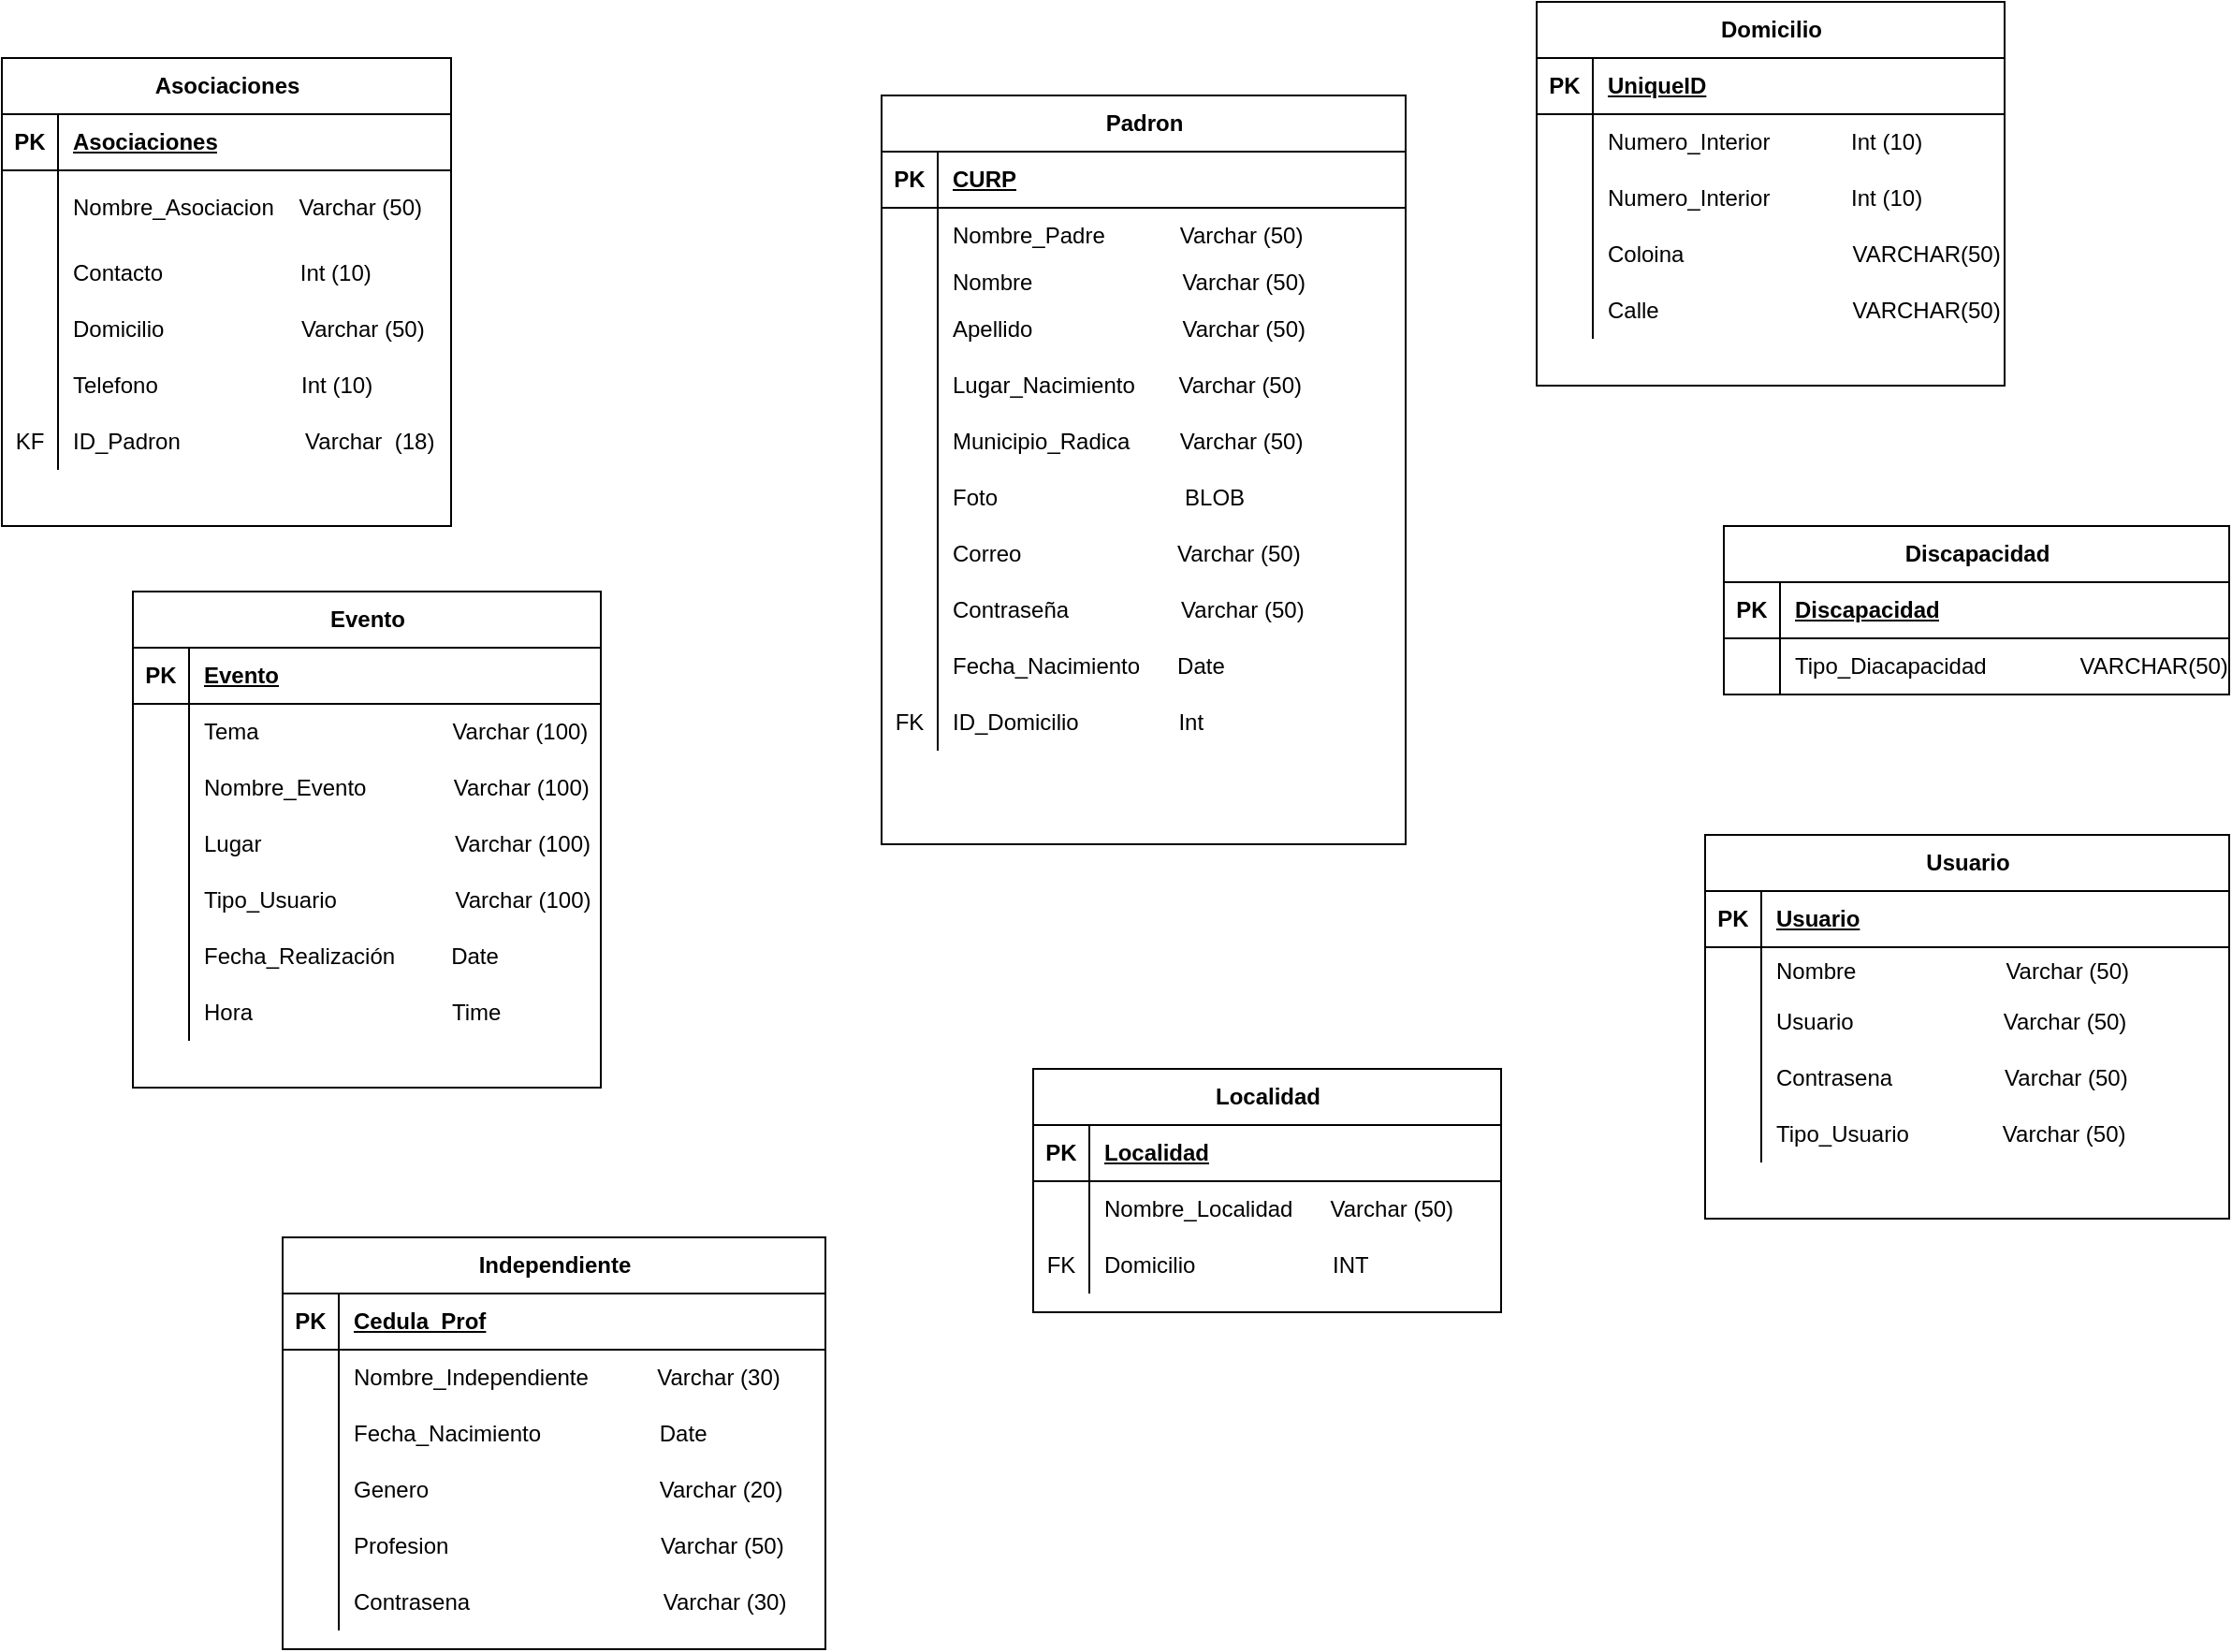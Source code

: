 <mxfile version="26.1.0">
  <diagram name="Página-1" id="QIZTtKcjwBIZtCw3BgV0">
    <mxGraphModel dx="2501" dy="772" grid="1" gridSize="10" guides="1" tooltips="1" connect="1" arrows="1" fold="1" page="1" pageScale="1" pageWidth="827" pageHeight="1169" math="0" shadow="0">
      <root>
        <mxCell id="0" />
        <mxCell id="1" parent="0" />
        <mxCell id="R-0xF0u3iOvYorwjcIxM-1" value="Asociaciones" style="shape=table;startSize=30;container=1;collapsible=1;childLayout=tableLayout;fixedRows=1;rowLines=0;fontStyle=1;align=center;resizeLast=1;html=1;" parent="1" vertex="1">
          <mxGeometry x="-30" y="150" width="240" height="250" as="geometry">
            <mxRectangle x="50" y="160" width="110" height="30" as="alternateBounds" />
          </mxGeometry>
        </mxCell>
        <mxCell id="R-0xF0u3iOvYorwjcIxM-2" value="" style="shape=tableRow;horizontal=0;startSize=0;swimlaneHead=0;swimlaneBody=0;fillColor=none;collapsible=0;dropTarget=0;points=[[0,0.5],[1,0.5]];portConstraint=eastwest;top=0;left=0;right=0;bottom=1;" parent="R-0xF0u3iOvYorwjcIxM-1" vertex="1">
          <mxGeometry y="30" width="240" height="30" as="geometry" />
        </mxCell>
        <mxCell id="R-0xF0u3iOvYorwjcIxM-3" value="PK" style="shape=partialRectangle;connectable=0;fillColor=none;top=0;left=0;bottom=0;right=0;fontStyle=1;overflow=hidden;whiteSpace=wrap;html=1;" parent="R-0xF0u3iOvYorwjcIxM-2" vertex="1">
          <mxGeometry width="30" height="30" as="geometry">
            <mxRectangle width="30" height="30" as="alternateBounds" />
          </mxGeometry>
        </mxCell>
        <mxCell id="R-0xF0u3iOvYorwjcIxM-4" value="Asociaciones" style="shape=partialRectangle;connectable=0;fillColor=none;top=0;left=0;bottom=0;right=0;align=left;spacingLeft=6;fontStyle=5;overflow=hidden;whiteSpace=wrap;html=1;" parent="R-0xF0u3iOvYorwjcIxM-2" vertex="1">
          <mxGeometry x="30" width="210" height="30" as="geometry">
            <mxRectangle width="210" height="30" as="alternateBounds" />
          </mxGeometry>
        </mxCell>
        <mxCell id="R-0xF0u3iOvYorwjcIxM-5" value="" style="shape=tableRow;horizontal=0;startSize=0;swimlaneHead=0;swimlaneBody=0;fillColor=none;collapsible=0;dropTarget=0;points=[[0,0.5],[1,0.5]];portConstraint=eastwest;top=0;left=0;right=0;bottom=0;" parent="R-0xF0u3iOvYorwjcIxM-1" vertex="1">
          <mxGeometry y="60" width="240" height="40" as="geometry" />
        </mxCell>
        <mxCell id="R-0xF0u3iOvYorwjcIxM-6" value="" style="shape=partialRectangle;connectable=0;fillColor=none;top=0;left=0;bottom=0;right=0;editable=1;overflow=hidden;whiteSpace=wrap;html=1;" parent="R-0xF0u3iOvYorwjcIxM-5" vertex="1">
          <mxGeometry width="30" height="40" as="geometry">
            <mxRectangle width="30" height="40" as="alternateBounds" />
          </mxGeometry>
        </mxCell>
        <mxCell id="R-0xF0u3iOvYorwjcIxM-7" value="Nombre_Asociacion&amp;nbsp; &amp;nbsp; Varchar (50)" style="shape=partialRectangle;connectable=0;fillColor=none;top=0;left=0;bottom=0;right=0;align=left;spacingLeft=6;overflow=hidden;whiteSpace=wrap;html=1;" parent="R-0xF0u3iOvYorwjcIxM-5" vertex="1">
          <mxGeometry x="30" width="210" height="40" as="geometry">
            <mxRectangle width="210" height="40" as="alternateBounds" />
          </mxGeometry>
        </mxCell>
        <mxCell id="R-0xF0u3iOvYorwjcIxM-8" value="" style="shape=tableRow;horizontal=0;startSize=0;swimlaneHead=0;swimlaneBody=0;fillColor=none;collapsible=0;dropTarget=0;points=[[0,0.5],[1,0.5]];portConstraint=eastwest;top=0;left=0;right=0;bottom=0;" parent="R-0xF0u3iOvYorwjcIxM-1" vertex="1">
          <mxGeometry y="100" width="240" height="30" as="geometry" />
        </mxCell>
        <mxCell id="R-0xF0u3iOvYorwjcIxM-9" value="" style="shape=partialRectangle;connectable=0;fillColor=none;top=0;left=0;bottom=0;right=0;editable=1;overflow=hidden;whiteSpace=wrap;html=1;" parent="R-0xF0u3iOvYorwjcIxM-8" vertex="1">
          <mxGeometry width="30" height="30" as="geometry">
            <mxRectangle width="30" height="30" as="alternateBounds" />
          </mxGeometry>
        </mxCell>
        <mxCell id="R-0xF0u3iOvYorwjcIxM-10" value="Contacto&amp;nbsp; &amp;nbsp; &amp;nbsp; &amp;nbsp; &amp;nbsp; &amp;nbsp; &amp;nbsp; &amp;nbsp; &amp;nbsp; &amp;nbsp; &amp;nbsp; Int (10)" style="shape=partialRectangle;connectable=0;fillColor=none;top=0;left=0;bottom=0;right=0;align=left;spacingLeft=6;overflow=hidden;whiteSpace=wrap;html=1;" parent="R-0xF0u3iOvYorwjcIxM-8" vertex="1">
          <mxGeometry x="30" width="210" height="30" as="geometry">
            <mxRectangle width="210" height="30" as="alternateBounds" />
          </mxGeometry>
        </mxCell>
        <mxCell id="R-0xF0u3iOvYorwjcIxM-11" value="" style="shape=tableRow;horizontal=0;startSize=0;swimlaneHead=0;swimlaneBody=0;fillColor=none;collapsible=0;dropTarget=0;points=[[0,0.5],[1,0.5]];portConstraint=eastwest;top=0;left=0;right=0;bottom=0;" parent="R-0xF0u3iOvYorwjcIxM-1" vertex="1">
          <mxGeometry y="130" width="240" height="30" as="geometry" />
        </mxCell>
        <mxCell id="R-0xF0u3iOvYorwjcIxM-12" value="" style="shape=partialRectangle;connectable=0;fillColor=none;top=0;left=0;bottom=0;right=0;editable=1;overflow=hidden;whiteSpace=wrap;html=1;" parent="R-0xF0u3iOvYorwjcIxM-11" vertex="1">
          <mxGeometry width="30" height="30" as="geometry">
            <mxRectangle width="30" height="30" as="alternateBounds" />
          </mxGeometry>
        </mxCell>
        <mxCell id="R-0xF0u3iOvYorwjcIxM-13" value="Domicilio&amp;nbsp; &amp;nbsp; &amp;nbsp; &amp;nbsp; &amp;nbsp; &amp;nbsp; &amp;nbsp; &amp;nbsp; &amp;nbsp; &amp;nbsp; &amp;nbsp; Varchar (50)" style="shape=partialRectangle;connectable=0;fillColor=none;top=0;left=0;bottom=0;right=0;align=left;spacingLeft=6;overflow=hidden;whiteSpace=wrap;html=1;" parent="R-0xF0u3iOvYorwjcIxM-11" vertex="1">
          <mxGeometry x="30" width="210" height="30" as="geometry">
            <mxRectangle width="210" height="30" as="alternateBounds" />
          </mxGeometry>
        </mxCell>
        <mxCell id="06LJnrmqNWVGfFW4z1hq-2" value="" style="shape=tableRow;horizontal=0;startSize=0;swimlaneHead=0;swimlaneBody=0;fillColor=none;collapsible=0;dropTarget=0;points=[[0,0.5],[1,0.5]];portConstraint=eastwest;top=0;left=0;right=0;bottom=0;" vertex="1" parent="R-0xF0u3iOvYorwjcIxM-1">
          <mxGeometry y="160" width="240" height="30" as="geometry" />
        </mxCell>
        <mxCell id="06LJnrmqNWVGfFW4z1hq-3" value="" style="shape=partialRectangle;connectable=0;fillColor=none;top=0;left=0;bottom=0;right=0;editable=1;overflow=hidden;whiteSpace=wrap;html=1;" vertex="1" parent="06LJnrmqNWVGfFW4z1hq-2">
          <mxGeometry width="30" height="30" as="geometry">
            <mxRectangle width="30" height="30" as="alternateBounds" />
          </mxGeometry>
        </mxCell>
        <mxCell id="06LJnrmqNWVGfFW4z1hq-4" value="Telefono&amp;nbsp; &amp;nbsp; &amp;nbsp; &amp;nbsp; &amp;nbsp; &amp;nbsp; &amp;nbsp; &amp;nbsp; &amp;nbsp; &amp;nbsp; &amp;nbsp; &amp;nbsp;Int (10)" style="shape=partialRectangle;connectable=0;fillColor=none;top=0;left=0;bottom=0;right=0;align=left;spacingLeft=6;overflow=hidden;whiteSpace=wrap;html=1;" vertex="1" parent="06LJnrmqNWVGfFW4z1hq-2">
          <mxGeometry x="30" width="210" height="30" as="geometry">
            <mxRectangle width="210" height="30" as="alternateBounds" />
          </mxGeometry>
        </mxCell>
        <mxCell id="06LJnrmqNWVGfFW4z1hq-70" value="" style="shape=tableRow;horizontal=0;startSize=0;swimlaneHead=0;swimlaneBody=0;fillColor=none;collapsible=0;dropTarget=0;points=[[0,0.5],[1,0.5]];portConstraint=eastwest;top=0;left=0;right=0;bottom=0;" vertex="1" parent="R-0xF0u3iOvYorwjcIxM-1">
          <mxGeometry y="190" width="240" height="30" as="geometry" />
        </mxCell>
        <mxCell id="06LJnrmqNWVGfFW4z1hq-71" value="KF" style="shape=partialRectangle;connectable=0;fillColor=none;top=0;left=0;bottom=0;right=0;editable=1;overflow=hidden;whiteSpace=wrap;html=1;" vertex="1" parent="06LJnrmqNWVGfFW4z1hq-70">
          <mxGeometry width="30" height="30" as="geometry">
            <mxRectangle width="30" height="30" as="alternateBounds" />
          </mxGeometry>
        </mxCell>
        <mxCell id="06LJnrmqNWVGfFW4z1hq-72" value="ID_Padron&amp;nbsp; &amp;nbsp; &amp;nbsp; &amp;nbsp; &amp;nbsp; &amp;nbsp; &amp;nbsp; &amp;nbsp; &amp;nbsp; &amp;nbsp; Varchar&amp;nbsp; (18)" style="shape=partialRectangle;connectable=0;fillColor=none;top=0;left=0;bottom=0;right=0;align=left;spacingLeft=6;overflow=hidden;whiteSpace=wrap;html=1;" vertex="1" parent="06LJnrmqNWVGfFW4z1hq-70">
          <mxGeometry x="30" width="210" height="30" as="geometry">
            <mxRectangle width="210" height="30" as="alternateBounds" />
          </mxGeometry>
        </mxCell>
        <mxCell id="R-0xF0u3iOvYorwjcIxM-15" value="Padron" style="shape=table;startSize=30;container=1;collapsible=1;childLayout=tableLayout;fixedRows=1;rowLines=0;fontStyle=1;align=center;resizeLast=1;html=1;" parent="1" vertex="1">
          <mxGeometry x="440" y="170" width="280" height="400" as="geometry" />
        </mxCell>
        <mxCell id="R-0xF0u3iOvYorwjcIxM-16" value="" style="shape=tableRow;horizontal=0;startSize=0;swimlaneHead=0;swimlaneBody=0;fillColor=none;collapsible=0;dropTarget=0;points=[[0,0.5],[1,0.5]];portConstraint=eastwest;top=0;left=0;right=0;bottom=1;" parent="R-0xF0u3iOvYorwjcIxM-15" vertex="1">
          <mxGeometry y="30" width="280" height="30" as="geometry" />
        </mxCell>
        <mxCell id="R-0xF0u3iOvYorwjcIxM-17" value="PK" style="shape=partialRectangle;connectable=0;fillColor=none;top=0;left=0;bottom=0;right=0;fontStyle=1;overflow=hidden;whiteSpace=wrap;html=1;" parent="R-0xF0u3iOvYorwjcIxM-16" vertex="1">
          <mxGeometry width="30" height="30" as="geometry">
            <mxRectangle width="30" height="30" as="alternateBounds" />
          </mxGeometry>
        </mxCell>
        <mxCell id="R-0xF0u3iOvYorwjcIxM-18" value="CURP" style="shape=partialRectangle;connectable=0;fillColor=none;top=0;left=0;bottom=0;right=0;align=left;spacingLeft=6;fontStyle=5;overflow=hidden;whiteSpace=wrap;html=1;" parent="R-0xF0u3iOvYorwjcIxM-16" vertex="1">
          <mxGeometry x="30" width="250" height="30" as="geometry">
            <mxRectangle width="250" height="30" as="alternateBounds" />
          </mxGeometry>
        </mxCell>
        <mxCell id="R-0xF0u3iOvYorwjcIxM-19" value="" style="shape=tableRow;horizontal=0;startSize=0;swimlaneHead=0;swimlaneBody=0;fillColor=none;collapsible=0;dropTarget=0;points=[[0,0.5],[1,0.5]];portConstraint=eastwest;top=0;left=0;right=0;bottom=0;" parent="R-0xF0u3iOvYorwjcIxM-15" vertex="1">
          <mxGeometry y="60" width="280" height="30" as="geometry" />
        </mxCell>
        <mxCell id="R-0xF0u3iOvYorwjcIxM-20" value="" style="shape=partialRectangle;connectable=0;fillColor=none;top=0;left=0;bottom=0;right=0;editable=1;overflow=hidden;whiteSpace=wrap;html=1;" parent="R-0xF0u3iOvYorwjcIxM-19" vertex="1">
          <mxGeometry width="30" height="30" as="geometry">
            <mxRectangle width="30" height="30" as="alternateBounds" />
          </mxGeometry>
        </mxCell>
        <mxCell id="R-0xF0u3iOvYorwjcIxM-21" value="Nombre_Padre&amp;nbsp; &amp;nbsp; &amp;nbsp; &amp;nbsp; &amp;nbsp; &amp;nbsp; Varchar (50)" style="shape=partialRectangle;connectable=0;fillColor=none;top=0;left=0;bottom=0;right=0;align=left;spacingLeft=6;overflow=hidden;whiteSpace=wrap;html=1;" parent="R-0xF0u3iOvYorwjcIxM-19" vertex="1">
          <mxGeometry x="30" width="250" height="30" as="geometry">
            <mxRectangle width="250" height="30" as="alternateBounds" />
          </mxGeometry>
        </mxCell>
        <mxCell id="R-0xF0u3iOvYorwjcIxM-22" value="" style="shape=tableRow;horizontal=0;startSize=0;swimlaneHead=0;swimlaneBody=0;fillColor=none;collapsible=0;dropTarget=0;points=[[0,0.5],[1,0.5]];portConstraint=eastwest;top=0;left=0;right=0;bottom=0;" parent="R-0xF0u3iOvYorwjcIxM-15" vertex="1">
          <mxGeometry y="90" width="280" height="20" as="geometry" />
        </mxCell>
        <mxCell id="R-0xF0u3iOvYorwjcIxM-23" value="" style="shape=partialRectangle;connectable=0;fillColor=none;top=0;left=0;bottom=0;right=0;editable=1;overflow=hidden;whiteSpace=wrap;html=1;" parent="R-0xF0u3iOvYorwjcIxM-22" vertex="1">
          <mxGeometry width="30" height="20" as="geometry">
            <mxRectangle width="30" height="20" as="alternateBounds" />
          </mxGeometry>
        </mxCell>
        <mxCell id="R-0xF0u3iOvYorwjcIxM-24" value="Nombre&amp;nbsp; &amp;nbsp; &amp;nbsp; &amp;nbsp; &amp;nbsp; &amp;nbsp; &amp;nbsp; &amp;nbsp; &amp;nbsp; &amp;nbsp; &amp;nbsp; &amp;nbsp; Varchar (50)" style="shape=partialRectangle;connectable=0;fillColor=none;top=0;left=0;bottom=0;right=0;align=left;spacingLeft=6;overflow=hidden;whiteSpace=wrap;html=1;" parent="R-0xF0u3iOvYorwjcIxM-22" vertex="1">
          <mxGeometry x="30" width="250" height="20" as="geometry">
            <mxRectangle width="250" height="20" as="alternateBounds" />
          </mxGeometry>
        </mxCell>
        <mxCell id="R-0xF0u3iOvYorwjcIxM-25" value="" style="shape=tableRow;horizontal=0;startSize=0;swimlaneHead=0;swimlaneBody=0;fillColor=none;collapsible=0;dropTarget=0;points=[[0,0.5],[1,0.5]];portConstraint=eastwest;top=0;left=0;right=0;bottom=0;" parent="R-0xF0u3iOvYorwjcIxM-15" vertex="1">
          <mxGeometry y="110" width="280" height="30" as="geometry" />
        </mxCell>
        <mxCell id="R-0xF0u3iOvYorwjcIxM-26" value="" style="shape=partialRectangle;connectable=0;fillColor=none;top=0;left=0;bottom=0;right=0;editable=1;overflow=hidden;whiteSpace=wrap;html=1;" parent="R-0xF0u3iOvYorwjcIxM-25" vertex="1">
          <mxGeometry width="30" height="30" as="geometry">
            <mxRectangle width="30" height="30" as="alternateBounds" />
          </mxGeometry>
        </mxCell>
        <mxCell id="R-0xF0u3iOvYorwjcIxM-27" value="Apellido&amp;nbsp; &amp;nbsp; &amp;nbsp; &amp;nbsp; &amp;nbsp; &amp;nbsp; &amp;nbsp; &amp;nbsp; &amp;nbsp; &amp;nbsp; &amp;nbsp; &amp;nbsp; Varchar (50)" style="shape=partialRectangle;connectable=0;fillColor=none;top=0;left=0;bottom=0;right=0;align=left;spacingLeft=6;overflow=hidden;whiteSpace=wrap;html=1;" parent="R-0xF0u3iOvYorwjcIxM-25" vertex="1">
          <mxGeometry x="30" width="250" height="30" as="geometry">
            <mxRectangle width="250" height="30" as="alternateBounds" />
          </mxGeometry>
        </mxCell>
        <mxCell id="06LJnrmqNWVGfFW4z1hq-14" value="" style="shape=tableRow;horizontal=0;startSize=0;swimlaneHead=0;swimlaneBody=0;fillColor=none;collapsible=0;dropTarget=0;points=[[0,0.5],[1,0.5]];portConstraint=eastwest;top=0;left=0;right=0;bottom=0;" vertex="1" parent="R-0xF0u3iOvYorwjcIxM-15">
          <mxGeometry y="140" width="280" height="30" as="geometry" />
        </mxCell>
        <mxCell id="06LJnrmqNWVGfFW4z1hq-15" value="" style="shape=partialRectangle;connectable=0;fillColor=none;top=0;left=0;bottom=0;right=0;editable=1;overflow=hidden;whiteSpace=wrap;html=1;" vertex="1" parent="06LJnrmqNWVGfFW4z1hq-14">
          <mxGeometry width="30" height="30" as="geometry">
            <mxRectangle width="30" height="30" as="alternateBounds" />
          </mxGeometry>
        </mxCell>
        <mxCell id="06LJnrmqNWVGfFW4z1hq-16" value="Lugar_Nacimiento&amp;nbsp; &amp;nbsp; &amp;nbsp; &amp;nbsp;Varchar (50)" style="shape=partialRectangle;connectable=0;fillColor=none;top=0;left=0;bottom=0;right=0;align=left;spacingLeft=6;overflow=hidden;whiteSpace=wrap;html=1;" vertex="1" parent="06LJnrmqNWVGfFW4z1hq-14">
          <mxGeometry x="30" width="250" height="30" as="geometry">
            <mxRectangle width="250" height="30" as="alternateBounds" />
          </mxGeometry>
        </mxCell>
        <mxCell id="06LJnrmqNWVGfFW4z1hq-17" value="" style="shape=tableRow;horizontal=0;startSize=0;swimlaneHead=0;swimlaneBody=0;fillColor=none;collapsible=0;dropTarget=0;points=[[0,0.5],[1,0.5]];portConstraint=eastwest;top=0;left=0;right=0;bottom=0;" vertex="1" parent="R-0xF0u3iOvYorwjcIxM-15">
          <mxGeometry y="170" width="280" height="30" as="geometry" />
        </mxCell>
        <mxCell id="06LJnrmqNWVGfFW4z1hq-18" value="" style="shape=partialRectangle;connectable=0;fillColor=none;top=0;left=0;bottom=0;right=0;editable=1;overflow=hidden;whiteSpace=wrap;html=1;" vertex="1" parent="06LJnrmqNWVGfFW4z1hq-17">
          <mxGeometry width="30" height="30" as="geometry">
            <mxRectangle width="30" height="30" as="alternateBounds" />
          </mxGeometry>
        </mxCell>
        <mxCell id="06LJnrmqNWVGfFW4z1hq-19" value="Municipio_Radica&amp;nbsp; &amp;nbsp; &amp;nbsp; &amp;nbsp; Varchar (50)" style="shape=partialRectangle;connectable=0;fillColor=none;top=0;left=0;bottom=0;right=0;align=left;spacingLeft=6;overflow=hidden;whiteSpace=wrap;html=1;" vertex="1" parent="06LJnrmqNWVGfFW4z1hq-17">
          <mxGeometry x="30" width="250" height="30" as="geometry">
            <mxRectangle width="250" height="30" as="alternateBounds" />
          </mxGeometry>
        </mxCell>
        <mxCell id="06LJnrmqNWVGfFW4z1hq-26" value="" style="shape=tableRow;horizontal=0;startSize=0;swimlaneHead=0;swimlaneBody=0;fillColor=none;collapsible=0;dropTarget=0;points=[[0,0.5],[1,0.5]];portConstraint=eastwest;top=0;left=0;right=0;bottom=0;" vertex="1" parent="R-0xF0u3iOvYorwjcIxM-15">
          <mxGeometry y="200" width="280" height="30" as="geometry" />
        </mxCell>
        <mxCell id="06LJnrmqNWVGfFW4z1hq-27" value="" style="shape=partialRectangle;connectable=0;fillColor=none;top=0;left=0;bottom=0;right=0;editable=1;overflow=hidden;whiteSpace=wrap;html=1;" vertex="1" parent="06LJnrmqNWVGfFW4z1hq-26">
          <mxGeometry width="30" height="30" as="geometry">
            <mxRectangle width="30" height="30" as="alternateBounds" />
          </mxGeometry>
        </mxCell>
        <mxCell id="06LJnrmqNWVGfFW4z1hq-28" value="Foto&amp;nbsp; &amp;nbsp; &amp;nbsp; &amp;nbsp; &amp;nbsp; &amp;nbsp; &amp;nbsp; &amp;nbsp; &amp;nbsp; &amp;nbsp; &amp;nbsp; &amp;nbsp; &amp;nbsp; &amp;nbsp; &amp;nbsp; BLOB" style="shape=partialRectangle;connectable=0;fillColor=none;top=0;left=0;bottom=0;right=0;align=left;spacingLeft=6;overflow=hidden;whiteSpace=wrap;html=1;" vertex="1" parent="06LJnrmqNWVGfFW4z1hq-26">
          <mxGeometry x="30" width="250" height="30" as="geometry">
            <mxRectangle width="250" height="30" as="alternateBounds" />
          </mxGeometry>
        </mxCell>
        <mxCell id="06LJnrmqNWVGfFW4z1hq-29" value="" style="shape=tableRow;horizontal=0;startSize=0;swimlaneHead=0;swimlaneBody=0;fillColor=none;collapsible=0;dropTarget=0;points=[[0,0.5],[1,0.5]];portConstraint=eastwest;top=0;left=0;right=0;bottom=0;" vertex="1" parent="R-0xF0u3iOvYorwjcIxM-15">
          <mxGeometry y="230" width="280" height="30" as="geometry" />
        </mxCell>
        <mxCell id="06LJnrmqNWVGfFW4z1hq-30" value="" style="shape=partialRectangle;connectable=0;fillColor=none;top=0;left=0;bottom=0;right=0;editable=1;overflow=hidden;whiteSpace=wrap;html=1;" vertex="1" parent="06LJnrmqNWVGfFW4z1hq-29">
          <mxGeometry width="30" height="30" as="geometry">
            <mxRectangle width="30" height="30" as="alternateBounds" />
          </mxGeometry>
        </mxCell>
        <mxCell id="06LJnrmqNWVGfFW4z1hq-31" value="Correo&amp;nbsp; &amp;nbsp; &amp;nbsp; &amp;nbsp; &amp;nbsp; &amp;nbsp; &amp;nbsp; &amp;nbsp; &amp;nbsp; &amp;nbsp; &amp;nbsp; &amp;nbsp; &amp;nbsp;Varchar (50)" style="shape=partialRectangle;connectable=0;fillColor=none;top=0;left=0;bottom=0;right=0;align=left;spacingLeft=6;overflow=hidden;whiteSpace=wrap;html=1;" vertex="1" parent="06LJnrmqNWVGfFW4z1hq-29">
          <mxGeometry x="30" width="250" height="30" as="geometry">
            <mxRectangle width="250" height="30" as="alternateBounds" />
          </mxGeometry>
        </mxCell>
        <mxCell id="06LJnrmqNWVGfFW4z1hq-32" value="" style="shape=tableRow;horizontal=0;startSize=0;swimlaneHead=0;swimlaneBody=0;fillColor=none;collapsible=0;dropTarget=0;points=[[0,0.5],[1,0.5]];portConstraint=eastwest;top=0;left=0;right=0;bottom=0;" vertex="1" parent="R-0xF0u3iOvYorwjcIxM-15">
          <mxGeometry y="260" width="280" height="30" as="geometry" />
        </mxCell>
        <mxCell id="06LJnrmqNWVGfFW4z1hq-33" value="" style="shape=partialRectangle;connectable=0;fillColor=none;top=0;left=0;bottom=0;right=0;editable=1;overflow=hidden;whiteSpace=wrap;html=1;" vertex="1" parent="06LJnrmqNWVGfFW4z1hq-32">
          <mxGeometry width="30" height="30" as="geometry">
            <mxRectangle width="30" height="30" as="alternateBounds" />
          </mxGeometry>
        </mxCell>
        <mxCell id="06LJnrmqNWVGfFW4z1hq-34" value="Contraseña&amp;nbsp; &amp;nbsp; &amp;nbsp; &amp;nbsp; &amp;nbsp; &amp;nbsp; &amp;nbsp; &amp;nbsp; &amp;nbsp; Varchar (50)" style="shape=partialRectangle;connectable=0;fillColor=none;top=0;left=0;bottom=0;right=0;align=left;spacingLeft=6;overflow=hidden;whiteSpace=wrap;html=1;" vertex="1" parent="06LJnrmqNWVGfFW4z1hq-32">
          <mxGeometry x="30" width="250" height="30" as="geometry">
            <mxRectangle width="250" height="30" as="alternateBounds" />
          </mxGeometry>
        </mxCell>
        <mxCell id="06LJnrmqNWVGfFW4z1hq-35" value="" style="shape=tableRow;horizontal=0;startSize=0;swimlaneHead=0;swimlaneBody=0;fillColor=none;collapsible=0;dropTarget=0;points=[[0,0.5],[1,0.5]];portConstraint=eastwest;top=0;left=0;right=0;bottom=0;" vertex="1" parent="R-0xF0u3iOvYorwjcIxM-15">
          <mxGeometry y="290" width="280" height="30" as="geometry" />
        </mxCell>
        <mxCell id="06LJnrmqNWVGfFW4z1hq-36" value="" style="shape=partialRectangle;connectable=0;fillColor=none;top=0;left=0;bottom=0;right=0;editable=1;overflow=hidden;whiteSpace=wrap;html=1;" vertex="1" parent="06LJnrmqNWVGfFW4z1hq-35">
          <mxGeometry width="30" height="30" as="geometry">
            <mxRectangle width="30" height="30" as="alternateBounds" />
          </mxGeometry>
        </mxCell>
        <mxCell id="06LJnrmqNWVGfFW4z1hq-37" value="Fecha_Nacimiento&amp;nbsp; &amp;nbsp; &amp;nbsp; Date" style="shape=partialRectangle;connectable=0;fillColor=none;top=0;left=0;bottom=0;right=0;align=left;spacingLeft=6;overflow=hidden;whiteSpace=wrap;html=1;" vertex="1" parent="06LJnrmqNWVGfFW4z1hq-35">
          <mxGeometry x="30" width="250" height="30" as="geometry">
            <mxRectangle width="250" height="30" as="alternateBounds" />
          </mxGeometry>
        </mxCell>
        <mxCell id="06LJnrmqNWVGfFW4z1hq-38" value="" style="shape=tableRow;horizontal=0;startSize=0;swimlaneHead=0;swimlaneBody=0;fillColor=none;collapsible=0;dropTarget=0;points=[[0,0.5],[1,0.5]];portConstraint=eastwest;top=0;left=0;right=0;bottom=0;" vertex="1" parent="R-0xF0u3iOvYorwjcIxM-15">
          <mxGeometry y="320" width="280" height="30" as="geometry" />
        </mxCell>
        <mxCell id="06LJnrmqNWVGfFW4z1hq-39" value="FK" style="shape=partialRectangle;connectable=0;fillColor=none;top=0;left=0;bottom=0;right=0;editable=1;overflow=hidden;whiteSpace=wrap;html=1;" vertex="1" parent="06LJnrmqNWVGfFW4z1hq-38">
          <mxGeometry width="30" height="30" as="geometry">
            <mxRectangle width="30" height="30" as="alternateBounds" />
          </mxGeometry>
        </mxCell>
        <mxCell id="06LJnrmqNWVGfFW4z1hq-40" value="ID_Domicilio&amp;nbsp; &amp;nbsp; &amp;nbsp; &amp;nbsp; &amp;nbsp; &amp;nbsp; &amp;nbsp; &amp;nbsp; Int" style="shape=partialRectangle;connectable=0;fillColor=none;top=0;left=0;bottom=0;right=0;align=left;spacingLeft=6;overflow=hidden;whiteSpace=wrap;html=1;" vertex="1" parent="06LJnrmqNWVGfFW4z1hq-38">
          <mxGeometry x="30" width="250" height="30" as="geometry">
            <mxRectangle width="250" height="30" as="alternateBounds" />
          </mxGeometry>
        </mxCell>
        <mxCell id="R-0xF0u3iOvYorwjcIxM-37" value="" style="shape=partialRectangle;connectable=0;fillColor=none;top=0;left=0;bottom=0;right=0;align=left;spacingLeft=6;overflow=hidden;whiteSpace=wrap;html=1;" parent="1" vertex="1">
          <mxGeometry x="521" y="600" width="150" height="30" as="geometry">
            <mxRectangle width="150" height="30" as="alternateBounds" />
          </mxGeometry>
        </mxCell>
        <mxCell id="R-0xF0u3iOvYorwjcIxM-42" value="Discapacidad" style="shape=table;startSize=30;container=1;collapsible=1;childLayout=tableLayout;fixedRows=1;rowLines=0;fontStyle=1;align=center;resizeLast=1;html=1;" parent="1" vertex="1">
          <mxGeometry x="890" y="400" width="270" height="90" as="geometry" />
        </mxCell>
        <mxCell id="R-0xF0u3iOvYorwjcIxM-43" value="" style="shape=tableRow;horizontal=0;startSize=0;swimlaneHead=0;swimlaneBody=0;fillColor=none;collapsible=0;dropTarget=0;points=[[0,0.5],[1,0.5]];portConstraint=eastwest;top=0;left=0;right=0;bottom=1;" parent="R-0xF0u3iOvYorwjcIxM-42" vertex="1">
          <mxGeometry y="30" width="270" height="30" as="geometry" />
        </mxCell>
        <mxCell id="R-0xF0u3iOvYorwjcIxM-44" value="PK" style="shape=partialRectangle;connectable=0;fillColor=none;top=0;left=0;bottom=0;right=0;fontStyle=1;overflow=hidden;whiteSpace=wrap;html=1;" parent="R-0xF0u3iOvYorwjcIxM-43" vertex="1">
          <mxGeometry width="30" height="30" as="geometry">
            <mxRectangle width="30" height="30" as="alternateBounds" />
          </mxGeometry>
        </mxCell>
        <mxCell id="R-0xF0u3iOvYorwjcIxM-45" value="Discapacidad" style="shape=partialRectangle;connectable=0;fillColor=none;top=0;left=0;bottom=0;right=0;align=left;spacingLeft=6;fontStyle=5;overflow=hidden;whiteSpace=wrap;html=1;" parent="R-0xF0u3iOvYorwjcIxM-43" vertex="1">
          <mxGeometry x="30" width="240" height="30" as="geometry">
            <mxRectangle width="240" height="30" as="alternateBounds" />
          </mxGeometry>
        </mxCell>
        <mxCell id="R-0xF0u3iOvYorwjcIxM-46" value="" style="shape=tableRow;horizontal=0;startSize=0;swimlaneHead=0;swimlaneBody=0;fillColor=none;collapsible=0;dropTarget=0;points=[[0,0.5],[1,0.5]];portConstraint=eastwest;top=0;left=0;right=0;bottom=0;" parent="R-0xF0u3iOvYorwjcIxM-42" vertex="1">
          <mxGeometry y="60" width="270" height="30" as="geometry" />
        </mxCell>
        <mxCell id="R-0xF0u3iOvYorwjcIxM-47" value="" style="shape=partialRectangle;connectable=0;fillColor=none;top=0;left=0;bottom=0;right=0;editable=1;overflow=hidden;whiteSpace=wrap;html=1;" parent="R-0xF0u3iOvYorwjcIxM-46" vertex="1">
          <mxGeometry width="30" height="30" as="geometry">
            <mxRectangle width="30" height="30" as="alternateBounds" />
          </mxGeometry>
        </mxCell>
        <mxCell id="R-0xF0u3iOvYorwjcIxM-48" value="Tipo_Diacapacidad&amp;nbsp; &amp;nbsp; &amp;nbsp; &amp;nbsp; &amp;nbsp; &amp;nbsp; &amp;nbsp; &amp;nbsp;VARCHAR(50)" style="shape=partialRectangle;connectable=0;fillColor=none;top=0;left=0;bottom=0;right=0;align=left;spacingLeft=6;overflow=hidden;whiteSpace=wrap;html=1;" parent="R-0xF0u3iOvYorwjcIxM-46" vertex="1">
          <mxGeometry x="30" width="240" height="30" as="geometry">
            <mxRectangle width="240" height="30" as="alternateBounds" />
          </mxGeometry>
        </mxCell>
        <mxCell id="R-0xF0u3iOvYorwjcIxM-55" value="Domicilio" style="shape=table;startSize=30;container=1;collapsible=1;childLayout=tableLayout;fixedRows=1;rowLines=0;fontStyle=1;align=center;resizeLast=1;html=1;" parent="1" vertex="1">
          <mxGeometry x="790" y="120" width="250" height="205" as="geometry" />
        </mxCell>
        <mxCell id="R-0xF0u3iOvYorwjcIxM-56" value="" style="shape=tableRow;horizontal=0;startSize=0;swimlaneHead=0;swimlaneBody=0;fillColor=none;collapsible=0;dropTarget=0;points=[[0,0.5],[1,0.5]];portConstraint=eastwest;top=0;left=0;right=0;bottom=1;" parent="R-0xF0u3iOvYorwjcIxM-55" vertex="1">
          <mxGeometry y="30" width="250" height="30" as="geometry" />
        </mxCell>
        <mxCell id="R-0xF0u3iOvYorwjcIxM-57" value="PK" style="shape=partialRectangle;connectable=0;fillColor=none;top=0;left=0;bottom=0;right=0;fontStyle=1;overflow=hidden;whiteSpace=wrap;html=1;" parent="R-0xF0u3iOvYorwjcIxM-56" vertex="1">
          <mxGeometry width="30" height="30" as="geometry">
            <mxRectangle width="30" height="30" as="alternateBounds" />
          </mxGeometry>
        </mxCell>
        <mxCell id="R-0xF0u3iOvYorwjcIxM-58" value="UniqueID" style="shape=partialRectangle;connectable=0;fillColor=none;top=0;left=0;bottom=0;right=0;align=left;spacingLeft=6;fontStyle=5;overflow=hidden;whiteSpace=wrap;html=1;" parent="R-0xF0u3iOvYorwjcIxM-56" vertex="1">
          <mxGeometry x="30" width="220" height="30" as="geometry">
            <mxRectangle width="220" height="30" as="alternateBounds" />
          </mxGeometry>
        </mxCell>
        <mxCell id="06LJnrmqNWVGfFW4z1hq-44" value="" style="shape=tableRow;horizontal=0;startSize=0;swimlaneHead=0;swimlaneBody=0;fillColor=none;collapsible=0;dropTarget=0;points=[[0,0.5],[1,0.5]];portConstraint=eastwest;top=0;left=0;right=0;bottom=0;" vertex="1" parent="R-0xF0u3iOvYorwjcIxM-55">
          <mxGeometry y="60" width="250" height="30" as="geometry" />
        </mxCell>
        <mxCell id="06LJnrmqNWVGfFW4z1hq-45" value="" style="shape=partialRectangle;connectable=0;fillColor=none;top=0;left=0;bottom=0;right=0;editable=1;overflow=hidden;whiteSpace=wrap;html=1;" vertex="1" parent="06LJnrmqNWVGfFW4z1hq-44">
          <mxGeometry width="30" height="30" as="geometry">
            <mxRectangle width="30" height="30" as="alternateBounds" />
          </mxGeometry>
        </mxCell>
        <mxCell id="06LJnrmqNWVGfFW4z1hq-46" value="Numero_Interior&amp;nbsp; &amp;nbsp; &amp;nbsp; &amp;nbsp; &amp;nbsp; &amp;nbsp; &amp;nbsp;Int (10)" style="shape=partialRectangle;connectable=0;fillColor=none;top=0;left=0;bottom=0;right=0;align=left;spacingLeft=6;overflow=hidden;whiteSpace=wrap;html=1;" vertex="1" parent="06LJnrmqNWVGfFW4z1hq-44">
          <mxGeometry x="30" width="220" height="30" as="geometry">
            <mxRectangle width="220" height="30" as="alternateBounds" />
          </mxGeometry>
        </mxCell>
        <mxCell id="R-0xF0u3iOvYorwjcIxM-59" value="" style="shape=tableRow;horizontal=0;startSize=0;swimlaneHead=0;swimlaneBody=0;fillColor=none;collapsible=0;dropTarget=0;points=[[0,0.5],[1,0.5]];portConstraint=eastwest;top=0;left=0;right=0;bottom=0;" parent="R-0xF0u3iOvYorwjcIxM-55" vertex="1">
          <mxGeometry y="90" width="250" height="30" as="geometry" />
        </mxCell>
        <mxCell id="R-0xF0u3iOvYorwjcIxM-60" value="" style="shape=partialRectangle;connectable=0;fillColor=none;top=0;left=0;bottom=0;right=0;editable=1;overflow=hidden;whiteSpace=wrap;html=1;" parent="R-0xF0u3iOvYorwjcIxM-59" vertex="1">
          <mxGeometry width="30" height="30" as="geometry">
            <mxRectangle width="30" height="30" as="alternateBounds" />
          </mxGeometry>
        </mxCell>
        <mxCell id="R-0xF0u3iOvYorwjcIxM-61" value="Numero_Interior&amp;nbsp; &amp;nbsp; &amp;nbsp; &amp;nbsp; &amp;nbsp; &amp;nbsp; &amp;nbsp;Int (10)" style="shape=partialRectangle;connectable=0;fillColor=none;top=0;left=0;bottom=0;right=0;align=left;spacingLeft=6;overflow=hidden;whiteSpace=wrap;html=1;" parent="R-0xF0u3iOvYorwjcIxM-59" vertex="1">
          <mxGeometry x="30" width="220" height="30" as="geometry">
            <mxRectangle width="220" height="30" as="alternateBounds" />
          </mxGeometry>
        </mxCell>
        <mxCell id="R-0xF0u3iOvYorwjcIxM-65" value="" style="shape=tableRow;horizontal=0;startSize=0;swimlaneHead=0;swimlaneBody=0;fillColor=none;collapsible=0;dropTarget=0;points=[[0,0.5],[1,0.5]];portConstraint=eastwest;top=0;left=0;right=0;bottom=0;" parent="R-0xF0u3iOvYorwjcIxM-55" vertex="1">
          <mxGeometry y="120" width="250" height="30" as="geometry" />
        </mxCell>
        <mxCell id="R-0xF0u3iOvYorwjcIxM-66" value="" style="shape=partialRectangle;connectable=0;fillColor=none;top=0;left=0;bottom=0;right=0;editable=1;overflow=hidden;whiteSpace=wrap;html=1;" parent="R-0xF0u3iOvYorwjcIxM-65" vertex="1">
          <mxGeometry width="30" height="30" as="geometry">
            <mxRectangle width="30" height="30" as="alternateBounds" />
          </mxGeometry>
        </mxCell>
        <mxCell id="R-0xF0u3iOvYorwjcIxM-67" value="Coloina&amp;nbsp; &amp;nbsp; &amp;nbsp; &amp;nbsp; &amp;nbsp; &amp;nbsp; &amp;nbsp; &amp;nbsp; &amp;nbsp; &amp;nbsp; &amp;nbsp; &amp;nbsp; &amp;nbsp; &amp;nbsp;VARCHAR(50)" style="shape=partialRectangle;connectable=0;fillColor=none;top=0;left=0;bottom=0;right=0;align=left;spacingLeft=6;overflow=hidden;whiteSpace=wrap;html=1;" parent="R-0xF0u3iOvYorwjcIxM-65" vertex="1">
          <mxGeometry x="30" width="220" height="30" as="geometry">
            <mxRectangle width="220" height="30" as="alternateBounds" />
          </mxGeometry>
        </mxCell>
        <mxCell id="06LJnrmqNWVGfFW4z1hq-41" value="" style="shape=tableRow;horizontal=0;startSize=0;swimlaneHead=0;swimlaneBody=0;fillColor=none;collapsible=0;dropTarget=0;points=[[0,0.5],[1,0.5]];portConstraint=eastwest;top=0;left=0;right=0;bottom=0;" vertex="1" parent="R-0xF0u3iOvYorwjcIxM-55">
          <mxGeometry y="150" width="250" height="30" as="geometry" />
        </mxCell>
        <mxCell id="06LJnrmqNWVGfFW4z1hq-42" value="" style="shape=partialRectangle;connectable=0;fillColor=none;top=0;left=0;bottom=0;right=0;editable=1;overflow=hidden;whiteSpace=wrap;html=1;" vertex="1" parent="06LJnrmqNWVGfFW4z1hq-41">
          <mxGeometry width="30" height="30" as="geometry">
            <mxRectangle width="30" height="30" as="alternateBounds" />
          </mxGeometry>
        </mxCell>
        <mxCell id="06LJnrmqNWVGfFW4z1hq-43" value="Calle&amp;nbsp; &amp;nbsp; &amp;nbsp; &amp;nbsp; &amp;nbsp; &amp;nbsp; &amp;nbsp; &amp;nbsp; &amp;nbsp; &amp;nbsp; &amp;nbsp; &amp;nbsp; &amp;nbsp; &amp;nbsp; &amp;nbsp; &amp;nbsp;VARCHAR(50)" style="shape=partialRectangle;connectable=0;fillColor=none;top=0;left=0;bottom=0;right=0;align=left;spacingLeft=6;overflow=hidden;whiteSpace=wrap;html=1;" vertex="1" parent="06LJnrmqNWVGfFW4z1hq-41">
          <mxGeometry x="30" width="220" height="30" as="geometry">
            <mxRectangle width="220" height="30" as="alternateBounds" />
          </mxGeometry>
        </mxCell>
        <mxCell id="R-0xF0u3iOvYorwjcIxM-68" value="" style="shape=tableRow;horizontal=0;startSize=0;swimlaneHead=0;swimlaneBody=0;fillColor=none;collapsible=0;dropTarget=0;points=[[0,0.5],[1,0.5]];portConstraint=eastwest;top=0;left=0;right=0;bottom=0;" parent="1" vertex="1">
          <mxGeometry x="880" y="305" width="180" height="30" as="geometry" />
        </mxCell>
        <mxCell id="R-0xF0u3iOvYorwjcIxM-69" value="" style="shape=partialRectangle;connectable=0;fillColor=none;top=0;left=0;bottom=0;right=0;editable=1;overflow=hidden;whiteSpace=wrap;html=1;" parent="R-0xF0u3iOvYorwjcIxM-68" vertex="1">
          <mxGeometry width="30" height="30" as="geometry">
            <mxRectangle width="30" height="30" as="alternateBounds" />
          </mxGeometry>
        </mxCell>
        <mxCell id="R-0xF0u3iOvYorwjcIxM-71" value="Localidad" style="shape=table;startSize=30;container=1;collapsible=1;childLayout=tableLayout;fixedRows=1;rowLines=0;fontStyle=1;align=center;resizeLast=1;html=1;" parent="1" vertex="1">
          <mxGeometry x="521" y="690" width="250" height="130" as="geometry" />
        </mxCell>
        <mxCell id="R-0xF0u3iOvYorwjcIxM-72" value="" style="shape=tableRow;horizontal=0;startSize=0;swimlaneHead=0;swimlaneBody=0;fillColor=none;collapsible=0;dropTarget=0;points=[[0,0.5],[1,0.5]];portConstraint=eastwest;top=0;left=0;right=0;bottom=1;" parent="R-0xF0u3iOvYorwjcIxM-71" vertex="1">
          <mxGeometry y="30" width="250" height="30" as="geometry" />
        </mxCell>
        <mxCell id="R-0xF0u3iOvYorwjcIxM-73" value="PK" style="shape=partialRectangle;connectable=0;fillColor=none;top=0;left=0;bottom=0;right=0;fontStyle=1;overflow=hidden;whiteSpace=wrap;html=1;" parent="R-0xF0u3iOvYorwjcIxM-72" vertex="1">
          <mxGeometry width="30" height="30" as="geometry">
            <mxRectangle width="30" height="30" as="alternateBounds" />
          </mxGeometry>
        </mxCell>
        <mxCell id="R-0xF0u3iOvYorwjcIxM-74" value="Localidad" style="shape=partialRectangle;connectable=0;fillColor=none;top=0;left=0;bottom=0;right=0;align=left;spacingLeft=6;fontStyle=5;overflow=hidden;whiteSpace=wrap;html=1;" parent="R-0xF0u3iOvYorwjcIxM-72" vertex="1">
          <mxGeometry x="30" width="220" height="30" as="geometry">
            <mxRectangle width="220" height="30" as="alternateBounds" />
          </mxGeometry>
        </mxCell>
        <mxCell id="R-0xF0u3iOvYorwjcIxM-75" value="" style="shape=tableRow;horizontal=0;startSize=0;swimlaneHead=0;swimlaneBody=0;fillColor=none;collapsible=0;dropTarget=0;points=[[0,0.5],[1,0.5]];portConstraint=eastwest;top=0;left=0;right=0;bottom=0;" parent="R-0xF0u3iOvYorwjcIxM-71" vertex="1">
          <mxGeometry y="60" width="250" height="30" as="geometry" />
        </mxCell>
        <mxCell id="R-0xF0u3iOvYorwjcIxM-76" value="" style="shape=partialRectangle;connectable=0;fillColor=none;top=0;left=0;bottom=0;right=0;editable=1;overflow=hidden;whiteSpace=wrap;html=1;" parent="R-0xF0u3iOvYorwjcIxM-75" vertex="1">
          <mxGeometry width="30" height="30" as="geometry">
            <mxRectangle width="30" height="30" as="alternateBounds" />
          </mxGeometry>
        </mxCell>
        <mxCell id="R-0xF0u3iOvYorwjcIxM-77" value="Nombre_Localidad&amp;nbsp; &amp;nbsp; &amp;nbsp; Varchar (50)" style="shape=partialRectangle;connectable=0;fillColor=none;top=0;left=0;bottom=0;right=0;align=left;spacingLeft=6;overflow=hidden;whiteSpace=wrap;html=1;" parent="R-0xF0u3iOvYorwjcIxM-75" vertex="1">
          <mxGeometry x="30" width="220" height="30" as="geometry">
            <mxRectangle width="220" height="30" as="alternateBounds" />
          </mxGeometry>
        </mxCell>
        <mxCell id="06LJnrmqNWVGfFW4z1hq-50" value="" style="shape=tableRow;horizontal=0;startSize=0;swimlaneHead=0;swimlaneBody=0;fillColor=none;collapsible=0;dropTarget=0;points=[[0,0.5],[1,0.5]];portConstraint=eastwest;top=0;left=0;right=0;bottom=0;" vertex="1" parent="R-0xF0u3iOvYorwjcIxM-71">
          <mxGeometry y="90" width="250" height="30" as="geometry" />
        </mxCell>
        <mxCell id="06LJnrmqNWVGfFW4z1hq-51" value="FK" style="shape=partialRectangle;connectable=0;fillColor=none;top=0;left=0;bottom=0;right=0;editable=1;overflow=hidden;whiteSpace=wrap;html=1;" vertex="1" parent="06LJnrmqNWVGfFW4z1hq-50">
          <mxGeometry width="30" height="30" as="geometry">
            <mxRectangle width="30" height="30" as="alternateBounds" />
          </mxGeometry>
        </mxCell>
        <mxCell id="06LJnrmqNWVGfFW4z1hq-52" value="Domicilio&amp;nbsp; &amp;nbsp; &amp;nbsp; &amp;nbsp; &amp;nbsp; &amp;nbsp; &amp;nbsp; &amp;nbsp; &amp;nbsp; &amp;nbsp; &amp;nbsp; INT" style="shape=partialRectangle;connectable=0;fillColor=none;top=0;left=0;bottom=0;right=0;align=left;spacingLeft=6;overflow=hidden;whiteSpace=wrap;html=1;" vertex="1" parent="06LJnrmqNWVGfFW4z1hq-50">
          <mxGeometry x="30" width="220" height="30" as="geometry">
            <mxRectangle width="220" height="30" as="alternateBounds" />
          </mxGeometry>
        </mxCell>
        <mxCell id="R-0xF0u3iOvYorwjcIxM-95" value="Usuario" style="shape=table;startSize=30;container=1;collapsible=1;childLayout=tableLayout;fixedRows=1;rowLines=0;fontStyle=1;align=center;resizeLast=1;html=1;" parent="1" vertex="1">
          <mxGeometry x="880" y="565" width="280" height="205" as="geometry" />
        </mxCell>
        <mxCell id="R-0xF0u3iOvYorwjcIxM-96" value="" style="shape=tableRow;horizontal=0;startSize=0;swimlaneHead=0;swimlaneBody=0;fillColor=none;collapsible=0;dropTarget=0;points=[[0,0.5],[1,0.5]];portConstraint=eastwest;top=0;left=0;right=0;bottom=1;" parent="R-0xF0u3iOvYorwjcIxM-95" vertex="1">
          <mxGeometry y="30" width="280" height="30" as="geometry" />
        </mxCell>
        <mxCell id="R-0xF0u3iOvYorwjcIxM-97" value="PK" style="shape=partialRectangle;connectable=0;fillColor=none;top=0;left=0;bottom=0;right=0;fontStyle=1;overflow=hidden;whiteSpace=wrap;html=1;" parent="R-0xF0u3iOvYorwjcIxM-96" vertex="1">
          <mxGeometry width="30" height="30" as="geometry">
            <mxRectangle width="30" height="30" as="alternateBounds" />
          </mxGeometry>
        </mxCell>
        <mxCell id="R-0xF0u3iOvYorwjcIxM-98" value="Usuario" style="shape=partialRectangle;connectable=0;fillColor=none;top=0;left=0;bottom=0;right=0;align=left;spacingLeft=6;fontStyle=5;overflow=hidden;whiteSpace=wrap;html=1;" parent="R-0xF0u3iOvYorwjcIxM-96" vertex="1">
          <mxGeometry x="30" width="250" height="30" as="geometry">
            <mxRectangle width="250" height="30" as="alternateBounds" />
          </mxGeometry>
        </mxCell>
        <mxCell id="R-0xF0u3iOvYorwjcIxM-99" value="" style="shape=tableRow;horizontal=0;startSize=0;swimlaneHead=0;swimlaneBody=0;fillColor=none;collapsible=0;dropTarget=0;points=[[0,0.5],[1,0.5]];portConstraint=eastwest;top=0;left=0;right=0;bottom=0;" parent="R-0xF0u3iOvYorwjcIxM-95" vertex="1">
          <mxGeometry y="60" width="280" height="25" as="geometry" />
        </mxCell>
        <mxCell id="R-0xF0u3iOvYorwjcIxM-100" value="" style="shape=partialRectangle;connectable=0;fillColor=none;top=0;left=0;bottom=0;right=0;editable=1;overflow=hidden;whiteSpace=wrap;html=1;" parent="R-0xF0u3iOvYorwjcIxM-99" vertex="1">
          <mxGeometry width="30" height="25" as="geometry">
            <mxRectangle width="30" height="25" as="alternateBounds" />
          </mxGeometry>
        </mxCell>
        <mxCell id="R-0xF0u3iOvYorwjcIxM-101" value="Nombre&amp;nbsp; &amp;nbsp; &amp;nbsp; &amp;nbsp; &amp;nbsp; &amp;nbsp; &amp;nbsp; &amp;nbsp; &amp;nbsp; &amp;nbsp; &amp;nbsp; &amp;nbsp; Varchar (50)" style="shape=partialRectangle;connectable=0;fillColor=none;top=0;left=0;bottom=0;right=0;align=left;spacingLeft=6;overflow=hidden;whiteSpace=wrap;html=1;" parent="R-0xF0u3iOvYorwjcIxM-99" vertex="1">
          <mxGeometry x="30" width="250" height="25" as="geometry">
            <mxRectangle width="250" height="25" as="alternateBounds" />
          </mxGeometry>
        </mxCell>
        <mxCell id="R-0xF0u3iOvYorwjcIxM-102" value="" style="shape=tableRow;horizontal=0;startSize=0;swimlaneHead=0;swimlaneBody=0;fillColor=none;collapsible=0;dropTarget=0;points=[[0,0.5],[1,0.5]];portConstraint=eastwest;top=0;left=0;right=0;bottom=0;" parent="R-0xF0u3iOvYorwjcIxM-95" vertex="1">
          <mxGeometry y="85" width="280" height="30" as="geometry" />
        </mxCell>
        <mxCell id="R-0xF0u3iOvYorwjcIxM-103" value="" style="shape=partialRectangle;connectable=0;fillColor=none;top=0;left=0;bottom=0;right=0;editable=1;overflow=hidden;whiteSpace=wrap;html=1;" parent="R-0xF0u3iOvYorwjcIxM-102" vertex="1">
          <mxGeometry width="30" height="30" as="geometry">
            <mxRectangle width="30" height="30" as="alternateBounds" />
          </mxGeometry>
        </mxCell>
        <mxCell id="R-0xF0u3iOvYorwjcIxM-104" value="Usuario&amp;nbsp; &amp;nbsp; &amp;nbsp; &amp;nbsp; &amp;nbsp; &amp;nbsp; &amp;nbsp; &amp;nbsp; &amp;nbsp; &amp;nbsp; &amp;nbsp; &amp;nbsp; Varchar (50)" style="shape=partialRectangle;connectable=0;fillColor=none;top=0;left=0;bottom=0;right=0;align=left;spacingLeft=6;overflow=hidden;whiteSpace=wrap;html=1;" parent="R-0xF0u3iOvYorwjcIxM-102" vertex="1">
          <mxGeometry x="30" width="250" height="30" as="geometry">
            <mxRectangle width="250" height="30" as="alternateBounds" />
          </mxGeometry>
        </mxCell>
        <mxCell id="R-0xF0u3iOvYorwjcIxM-105" value="" style="shape=tableRow;horizontal=0;startSize=0;swimlaneHead=0;swimlaneBody=0;fillColor=none;collapsible=0;dropTarget=0;points=[[0,0.5],[1,0.5]];portConstraint=eastwest;top=0;left=0;right=0;bottom=0;" parent="R-0xF0u3iOvYorwjcIxM-95" vertex="1">
          <mxGeometry y="115" width="280" height="30" as="geometry" />
        </mxCell>
        <mxCell id="R-0xF0u3iOvYorwjcIxM-106" value="" style="shape=partialRectangle;connectable=0;fillColor=none;top=0;left=0;bottom=0;right=0;editable=1;overflow=hidden;whiteSpace=wrap;html=1;" parent="R-0xF0u3iOvYorwjcIxM-105" vertex="1">
          <mxGeometry width="30" height="30" as="geometry">
            <mxRectangle width="30" height="30" as="alternateBounds" />
          </mxGeometry>
        </mxCell>
        <mxCell id="R-0xF0u3iOvYorwjcIxM-107" value="Contrasena&amp;nbsp; &amp;nbsp; &amp;nbsp; &amp;nbsp; &amp;nbsp; &amp;nbsp; &amp;nbsp; &amp;nbsp; &amp;nbsp; Varchar (50)" style="shape=partialRectangle;connectable=0;fillColor=none;top=0;left=0;bottom=0;right=0;align=left;spacingLeft=6;overflow=hidden;whiteSpace=wrap;html=1;" parent="R-0xF0u3iOvYorwjcIxM-105" vertex="1">
          <mxGeometry x="30" width="250" height="30" as="geometry">
            <mxRectangle width="250" height="30" as="alternateBounds" />
          </mxGeometry>
        </mxCell>
        <mxCell id="06LJnrmqNWVGfFW4z1hq-47" value="" style="shape=tableRow;horizontal=0;startSize=0;swimlaneHead=0;swimlaneBody=0;fillColor=none;collapsible=0;dropTarget=0;points=[[0,0.5],[1,0.5]];portConstraint=eastwest;top=0;left=0;right=0;bottom=0;" vertex="1" parent="R-0xF0u3iOvYorwjcIxM-95">
          <mxGeometry y="145" width="280" height="30" as="geometry" />
        </mxCell>
        <mxCell id="06LJnrmqNWVGfFW4z1hq-48" value="" style="shape=partialRectangle;connectable=0;fillColor=none;top=0;left=0;bottom=0;right=0;editable=1;overflow=hidden;whiteSpace=wrap;html=1;" vertex="1" parent="06LJnrmqNWVGfFW4z1hq-47">
          <mxGeometry width="30" height="30" as="geometry">
            <mxRectangle width="30" height="30" as="alternateBounds" />
          </mxGeometry>
        </mxCell>
        <mxCell id="06LJnrmqNWVGfFW4z1hq-49" value="Tipo_Usuario&amp;nbsp; &amp;nbsp; &amp;nbsp; &amp;nbsp; &amp;nbsp; &amp;nbsp; &amp;nbsp; &amp;nbsp;Varchar (50)" style="shape=partialRectangle;connectable=0;fillColor=none;top=0;left=0;bottom=0;right=0;align=left;spacingLeft=6;overflow=hidden;whiteSpace=wrap;html=1;" vertex="1" parent="06LJnrmqNWVGfFW4z1hq-47">
          <mxGeometry x="30" width="250" height="30" as="geometry">
            <mxRectangle width="250" height="30" as="alternateBounds" />
          </mxGeometry>
        </mxCell>
        <mxCell id="R-0xF0u3iOvYorwjcIxM-141" value="Evento" style="shape=table;startSize=30;container=1;collapsible=1;childLayout=tableLayout;fixedRows=1;rowLines=0;fontStyle=1;align=center;resizeLast=1;html=1;" parent="1" vertex="1">
          <mxGeometry x="40" y="435" width="250" height="265" as="geometry" />
        </mxCell>
        <mxCell id="R-0xF0u3iOvYorwjcIxM-142" value="" style="shape=tableRow;horizontal=0;startSize=0;swimlaneHead=0;swimlaneBody=0;fillColor=none;collapsible=0;dropTarget=0;points=[[0,0.5],[1,0.5]];portConstraint=eastwest;top=0;left=0;right=0;bottom=1;" parent="R-0xF0u3iOvYorwjcIxM-141" vertex="1">
          <mxGeometry y="30" width="250" height="30" as="geometry" />
        </mxCell>
        <mxCell id="R-0xF0u3iOvYorwjcIxM-143" value="PK" style="shape=partialRectangle;connectable=0;fillColor=none;top=0;left=0;bottom=0;right=0;fontStyle=1;overflow=hidden;whiteSpace=wrap;html=1;" parent="R-0xF0u3iOvYorwjcIxM-142" vertex="1">
          <mxGeometry width="30" height="30" as="geometry">
            <mxRectangle width="30" height="30" as="alternateBounds" />
          </mxGeometry>
        </mxCell>
        <mxCell id="R-0xF0u3iOvYorwjcIxM-144" value="Evento" style="shape=partialRectangle;connectable=0;fillColor=none;top=0;left=0;bottom=0;right=0;align=left;spacingLeft=6;fontStyle=5;overflow=hidden;whiteSpace=wrap;html=1;" parent="R-0xF0u3iOvYorwjcIxM-142" vertex="1">
          <mxGeometry x="30" width="220" height="30" as="geometry">
            <mxRectangle width="220" height="30" as="alternateBounds" />
          </mxGeometry>
        </mxCell>
        <mxCell id="R-0xF0u3iOvYorwjcIxM-145" value="" style="shape=tableRow;horizontal=0;startSize=0;swimlaneHead=0;swimlaneBody=0;fillColor=none;collapsible=0;dropTarget=0;points=[[0,0.5],[1,0.5]];portConstraint=eastwest;top=0;left=0;right=0;bottom=0;" parent="R-0xF0u3iOvYorwjcIxM-141" vertex="1">
          <mxGeometry y="60" width="250" height="30" as="geometry" />
        </mxCell>
        <mxCell id="R-0xF0u3iOvYorwjcIxM-146" value="" style="shape=partialRectangle;connectable=0;fillColor=none;top=0;left=0;bottom=0;right=0;editable=1;overflow=hidden;whiteSpace=wrap;html=1;" parent="R-0xF0u3iOvYorwjcIxM-145" vertex="1">
          <mxGeometry width="30" height="30" as="geometry">
            <mxRectangle width="30" height="30" as="alternateBounds" />
          </mxGeometry>
        </mxCell>
        <mxCell id="R-0xF0u3iOvYorwjcIxM-147" value="Tema&amp;nbsp; &amp;nbsp; &amp;nbsp; &amp;nbsp; &amp;nbsp; &amp;nbsp; &amp;nbsp; &amp;nbsp; &amp;nbsp; &amp;nbsp; &amp;nbsp; &amp;nbsp; &amp;nbsp; &amp;nbsp; &amp;nbsp; &amp;nbsp;Varchar (100)" style="shape=partialRectangle;connectable=0;fillColor=none;top=0;left=0;bottom=0;right=0;align=left;spacingLeft=6;overflow=hidden;whiteSpace=wrap;html=1;" parent="R-0xF0u3iOvYorwjcIxM-145" vertex="1">
          <mxGeometry x="30" width="220" height="30" as="geometry">
            <mxRectangle width="220" height="30" as="alternateBounds" />
          </mxGeometry>
        </mxCell>
        <mxCell id="R-0xF0u3iOvYorwjcIxM-148" value="" style="shape=tableRow;horizontal=0;startSize=0;swimlaneHead=0;swimlaneBody=0;fillColor=none;collapsible=0;dropTarget=0;points=[[0,0.5],[1,0.5]];portConstraint=eastwest;top=0;left=0;right=0;bottom=0;" parent="R-0xF0u3iOvYorwjcIxM-141" vertex="1">
          <mxGeometry y="90" width="250" height="30" as="geometry" />
        </mxCell>
        <mxCell id="R-0xF0u3iOvYorwjcIxM-149" value="" style="shape=partialRectangle;connectable=0;fillColor=none;top=0;left=0;bottom=0;right=0;editable=1;overflow=hidden;whiteSpace=wrap;html=1;" parent="R-0xF0u3iOvYorwjcIxM-148" vertex="1">
          <mxGeometry width="30" height="30" as="geometry">
            <mxRectangle width="30" height="30" as="alternateBounds" />
          </mxGeometry>
        </mxCell>
        <mxCell id="R-0xF0u3iOvYorwjcIxM-150" value="Nombre_Evento&amp;nbsp; &amp;nbsp; &amp;nbsp; &amp;nbsp; &amp;nbsp; &amp;nbsp; &amp;nbsp; Varchar (100)" style="shape=partialRectangle;connectable=0;fillColor=none;top=0;left=0;bottom=0;right=0;align=left;spacingLeft=6;overflow=hidden;whiteSpace=wrap;html=1;" parent="R-0xF0u3iOvYorwjcIxM-148" vertex="1">
          <mxGeometry x="30" width="220" height="30" as="geometry">
            <mxRectangle width="220" height="30" as="alternateBounds" />
          </mxGeometry>
        </mxCell>
        <mxCell id="R-0xF0u3iOvYorwjcIxM-151" value="" style="shape=tableRow;horizontal=0;startSize=0;swimlaneHead=0;swimlaneBody=0;fillColor=none;collapsible=0;dropTarget=0;points=[[0,0.5],[1,0.5]];portConstraint=eastwest;top=0;left=0;right=0;bottom=0;" parent="R-0xF0u3iOvYorwjcIxM-141" vertex="1">
          <mxGeometry y="120" width="250" height="30" as="geometry" />
        </mxCell>
        <mxCell id="R-0xF0u3iOvYorwjcIxM-152" value="" style="shape=partialRectangle;connectable=0;fillColor=none;top=0;left=0;bottom=0;right=0;editable=1;overflow=hidden;whiteSpace=wrap;html=1;" parent="R-0xF0u3iOvYorwjcIxM-151" vertex="1">
          <mxGeometry width="30" height="30" as="geometry">
            <mxRectangle width="30" height="30" as="alternateBounds" />
          </mxGeometry>
        </mxCell>
        <mxCell id="R-0xF0u3iOvYorwjcIxM-153" value="Lugar&amp;nbsp; &amp;nbsp; &amp;nbsp; &amp;nbsp; &amp;nbsp; &amp;nbsp; &amp;nbsp; &amp;nbsp; &amp;nbsp; &amp;nbsp; &amp;nbsp; &amp;nbsp; &amp;nbsp; &amp;nbsp; &amp;nbsp; &amp;nbsp;Varchar (100)" style="shape=partialRectangle;connectable=0;fillColor=none;top=0;left=0;bottom=0;right=0;align=left;spacingLeft=6;overflow=hidden;whiteSpace=wrap;html=1;" parent="R-0xF0u3iOvYorwjcIxM-151" vertex="1">
          <mxGeometry x="30" width="220" height="30" as="geometry">
            <mxRectangle width="220" height="30" as="alternateBounds" />
          </mxGeometry>
        </mxCell>
        <mxCell id="06LJnrmqNWVGfFW4z1hq-8" value="" style="shape=tableRow;horizontal=0;startSize=0;swimlaneHead=0;swimlaneBody=0;fillColor=none;collapsible=0;dropTarget=0;points=[[0,0.5],[1,0.5]];portConstraint=eastwest;top=0;left=0;right=0;bottom=0;" vertex="1" parent="R-0xF0u3iOvYorwjcIxM-141">
          <mxGeometry y="150" width="250" height="30" as="geometry" />
        </mxCell>
        <mxCell id="06LJnrmqNWVGfFW4z1hq-9" value="" style="shape=partialRectangle;connectable=0;fillColor=none;top=0;left=0;bottom=0;right=0;editable=1;overflow=hidden;whiteSpace=wrap;html=1;" vertex="1" parent="06LJnrmqNWVGfFW4z1hq-8">
          <mxGeometry width="30" height="30" as="geometry">
            <mxRectangle width="30" height="30" as="alternateBounds" />
          </mxGeometry>
        </mxCell>
        <mxCell id="06LJnrmqNWVGfFW4z1hq-10" value="Tipo_Usuario&amp;nbsp; &amp;nbsp; &amp;nbsp; &amp;nbsp; &amp;nbsp; &amp;nbsp; &amp;nbsp; &amp;nbsp; &amp;nbsp; &amp;nbsp;Varchar (100)" style="shape=partialRectangle;connectable=0;fillColor=none;top=0;left=0;bottom=0;right=0;align=left;spacingLeft=6;overflow=hidden;whiteSpace=wrap;html=1;" vertex="1" parent="06LJnrmqNWVGfFW4z1hq-8">
          <mxGeometry x="30" width="220" height="30" as="geometry">
            <mxRectangle width="220" height="30" as="alternateBounds" />
          </mxGeometry>
        </mxCell>
        <mxCell id="06LJnrmqNWVGfFW4z1hq-5" value="" style="shape=tableRow;horizontal=0;startSize=0;swimlaneHead=0;swimlaneBody=0;fillColor=none;collapsible=0;dropTarget=0;points=[[0,0.5],[1,0.5]];portConstraint=eastwest;top=0;left=0;right=0;bottom=0;" vertex="1" parent="R-0xF0u3iOvYorwjcIxM-141">
          <mxGeometry y="180" width="250" height="30" as="geometry" />
        </mxCell>
        <mxCell id="06LJnrmqNWVGfFW4z1hq-6" value="" style="shape=partialRectangle;connectable=0;fillColor=none;top=0;left=0;bottom=0;right=0;editable=1;overflow=hidden;whiteSpace=wrap;html=1;" vertex="1" parent="06LJnrmqNWVGfFW4z1hq-5">
          <mxGeometry width="30" height="30" as="geometry">
            <mxRectangle width="30" height="30" as="alternateBounds" />
          </mxGeometry>
        </mxCell>
        <mxCell id="06LJnrmqNWVGfFW4z1hq-7" value="Fecha_Realización&amp;nbsp; &amp;nbsp; &amp;nbsp; &amp;nbsp; &amp;nbsp;Date" style="shape=partialRectangle;connectable=0;fillColor=none;top=0;left=0;bottom=0;right=0;align=left;spacingLeft=6;overflow=hidden;whiteSpace=wrap;html=1;" vertex="1" parent="06LJnrmqNWVGfFW4z1hq-5">
          <mxGeometry x="30" width="220" height="30" as="geometry">
            <mxRectangle width="220" height="30" as="alternateBounds" />
          </mxGeometry>
        </mxCell>
        <mxCell id="06LJnrmqNWVGfFW4z1hq-11" value="" style="shape=tableRow;horizontal=0;startSize=0;swimlaneHead=0;swimlaneBody=0;fillColor=none;collapsible=0;dropTarget=0;points=[[0,0.5],[1,0.5]];portConstraint=eastwest;top=0;left=0;right=0;bottom=0;" vertex="1" parent="R-0xF0u3iOvYorwjcIxM-141">
          <mxGeometry y="210" width="250" height="30" as="geometry" />
        </mxCell>
        <mxCell id="06LJnrmqNWVGfFW4z1hq-12" value="" style="shape=partialRectangle;connectable=0;fillColor=none;top=0;left=0;bottom=0;right=0;editable=1;overflow=hidden;whiteSpace=wrap;html=1;" vertex="1" parent="06LJnrmqNWVGfFW4z1hq-11">
          <mxGeometry width="30" height="30" as="geometry">
            <mxRectangle width="30" height="30" as="alternateBounds" />
          </mxGeometry>
        </mxCell>
        <mxCell id="06LJnrmqNWVGfFW4z1hq-13" value="Hora&amp;nbsp; &amp;nbsp; &amp;nbsp; &amp;nbsp; &amp;nbsp; &amp;nbsp; &amp;nbsp; &amp;nbsp; &amp;nbsp; &amp;nbsp; &amp;nbsp; &amp;nbsp; &amp;nbsp; &amp;nbsp; &amp;nbsp; &amp;nbsp; Time" style="shape=partialRectangle;connectable=0;fillColor=none;top=0;left=0;bottom=0;right=0;align=left;spacingLeft=6;overflow=hidden;whiteSpace=wrap;html=1;" vertex="1" parent="06LJnrmqNWVGfFW4z1hq-11">
          <mxGeometry x="30" width="220" height="30" as="geometry">
            <mxRectangle width="220" height="30" as="alternateBounds" />
          </mxGeometry>
        </mxCell>
        <mxCell id="R-0xF0u3iOvYorwjcIxM-154" value="" style="shape=tableRow;horizontal=0;startSize=0;swimlaneHead=0;swimlaneBody=0;fillColor=none;collapsible=0;dropTarget=0;points=[[0,0.5],[1,0.5]];portConstraint=eastwest;top=0;left=0;right=0;bottom=0;" parent="1" vertex="1">
          <mxGeometry x="30" y="584" width="180" height="30" as="geometry" />
        </mxCell>
        <mxCell id="R-0xF0u3iOvYorwjcIxM-155" value="" style="shape=partialRectangle;connectable=0;fillColor=none;top=0;left=0;bottom=0;right=0;editable=1;overflow=hidden;whiteSpace=wrap;html=1;" parent="R-0xF0u3iOvYorwjcIxM-154" vertex="1">
          <mxGeometry width="30" height="30" as="geometry">
            <mxRectangle width="30" height="30" as="alternateBounds" />
          </mxGeometry>
        </mxCell>
        <mxCell id="R-0xF0u3iOvYorwjcIxM-157" value="" style="shape=tableRow;horizontal=0;startSize=0;swimlaneHead=0;swimlaneBody=0;fillColor=none;collapsible=0;dropTarget=0;points=[[0,0.5],[1,0.5]];portConstraint=eastwest;top=0;left=0;right=0;bottom=0;" parent="1" vertex="1">
          <mxGeometry x="30" y="610" width="180" height="30" as="geometry" />
        </mxCell>
        <mxCell id="R-0xF0u3iOvYorwjcIxM-158" value="" style="shape=partialRectangle;connectable=0;fillColor=none;top=0;left=0;bottom=0;right=0;editable=1;overflow=hidden;whiteSpace=wrap;html=1;" parent="R-0xF0u3iOvYorwjcIxM-157" vertex="1">
          <mxGeometry width="30" height="30" as="geometry">
            <mxRectangle width="30" height="30" as="alternateBounds" />
          </mxGeometry>
        </mxCell>
        <mxCell id="R-0xF0u3iOvYorwjcIxM-160" value="" style="shape=tableRow;horizontal=0;startSize=0;swimlaneHead=0;swimlaneBody=0;fillColor=none;collapsible=0;dropTarget=0;points=[[0,0.5],[1,0.5]];portConstraint=eastwest;top=0;left=0;right=0;bottom=0;" parent="1" vertex="1">
          <mxGeometry x="30" y="640" width="180" height="30" as="geometry" />
        </mxCell>
        <mxCell id="R-0xF0u3iOvYorwjcIxM-161" value="" style="shape=partialRectangle;connectable=0;fillColor=none;top=0;left=0;bottom=0;right=0;editable=1;overflow=hidden;whiteSpace=wrap;html=1;" parent="R-0xF0u3iOvYorwjcIxM-160" vertex="1">
          <mxGeometry width="30" height="30" as="geometry">
            <mxRectangle width="30" height="30" as="alternateBounds" />
          </mxGeometry>
        </mxCell>
        <mxCell id="R-0xF0u3iOvYorwjcIxM-164" value="Independiente" style="shape=table;startSize=30;container=1;collapsible=1;childLayout=tableLayout;fixedRows=1;rowLines=0;fontStyle=1;align=center;resizeLast=1;html=1;" parent="1" vertex="1">
          <mxGeometry x="120" y="780" width="290" height="220" as="geometry" />
        </mxCell>
        <mxCell id="R-0xF0u3iOvYorwjcIxM-165" value="" style="shape=tableRow;horizontal=0;startSize=0;swimlaneHead=0;swimlaneBody=0;fillColor=none;collapsible=0;dropTarget=0;points=[[0,0.5],[1,0.5]];portConstraint=eastwest;top=0;left=0;right=0;bottom=1;" parent="R-0xF0u3iOvYorwjcIxM-164" vertex="1">
          <mxGeometry y="30" width="290" height="30" as="geometry" />
        </mxCell>
        <mxCell id="R-0xF0u3iOvYorwjcIxM-166" value="PK" style="shape=partialRectangle;connectable=0;fillColor=none;top=0;left=0;bottom=0;right=0;fontStyle=1;overflow=hidden;whiteSpace=wrap;html=1;" parent="R-0xF0u3iOvYorwjcIxM-165" vertex="1">
          <mxGeometry width="30" height="30" as="geometry">
            <mxRectangle width="30" height="30" as="alternateBounds" />
          </mxGeometry>
        </mxCell>
        <mxCell id="R-0xF0u3iOvYorwjcIxM-167" value="Cedula_Prof" style="shape=partialRectangle;connectable=0;fillColor=none;top=0;left=0;bottom=0;right=0;align=left;spacingLeft=6;fontStyle=5;overflow=hidden;whiteSpace=wrap;html=1;" parent="R-0xF0u3iOvYorwjcIxM-165" vertex="1">
          <mxGeometry x="30" width="260" height="30" as="geometry">
            <mxRectangle width="260" height="30" as="alternateBounds" />
          </mxGeometry>
        </mxCell>
        <mxCell id="R-0xF0u3iOvYorwjcIxM-168" value="" style="shape=tableRow;horizontal=0;startSize=0;swimlaneHead=0;swimlaneBody=0;fillColor=none;collapsible=0;dropTarget=0;points=[[0,0.5],[1,0.5]];portConstraint=eastwest;top=0;left=0;right=0;bottom=0;" parent="R-0xF0u3iOvYorwjcIxM-164" vertex="1">
          <mxGeometry y="60" width="290" height="30" as="geometry" />
        </mxCell>
        <mxCell id="R-0xF0u3iOvYorwjcIxM-169" value="" style="shape=partialRectangle;connectable=0;fillColor=none;top=0;left=0;bottom=0;right=0;editable=1;overflow=hidden;whiteSpace=wrap;html=1;" parent="R-0xF0u3iOvYorwjcIxM-168" vertex="1">
          <mxGeometry width="30" height="30" as="geometry">
            <mxRectangle width="30" height="30" as="alternateBounds" />
          </mxGeometry>
        </mxCell>
        <mxCell id="R-0xF0u3iOvYorwjcIxM-170" value="Nombre_Independiente&amp;nbsp; &amp;nbsp; &amp;nbsp; &amp;nbsp; &amp;nbsp; &amp;nbsp;Varchar (30)" style="shape=partialRectangle;connectable=0;fillColor=none;top=0;left=0;bottom=0;right=0;align=left;spacingLeft=6;overflow=hidden;whiteSpace=wrap;html=1;" parent="R-0xF0u3iOvYorwjcIxM-168" vertex="1">
          <mxGeometry x="30" width="260" height="30" as="geometry">
            <mxRectangle width="260" height="30" as="alternateBounds" />
          </mxGeometry>
        </mxCell>
        <mxCell id="R-0xF0u3iOvYorwjcIxM-171" value="" style="shape=tableRow;horizontal=0;startSize=0;swimlaneHead=0;swimlaneBody=0;fillColor=none;collapsible=0;dropTarget=0;points=[[0,0.5],[1,0.5]];portConstraint=eastwest;top=0;left=0;right=0;bottom=0;" parent="R-0xF0u3iOvYorwjcIxM-164" vertex="1">
          <mxGeometry y="90" width="290" height="30" as="geometry" />
        </mxCell>
        <mxCell id="R-0xF0u3iOvYorwjcIxM-172" value="" style="shape=partialRectangle;connectable=0;fillColor=none;top=0;left=0;bottom=0;right=0;editable=1;overflow=hidden;whiteSpace=wrap;html=1;" parent="R-0xF0u3iOvYorwjcIxM-171" vertex="1">
          <mxGeometry width="30" height="30" as="geometry">
            <mxRectangle width="30" height="30" as="alternateBounds" />
          </mxGeometry>
        </mxCell>
        <mxCell id="R-0xF0u3iOvYorwjcIxM-173" value="Fecha_Nacimiento&amp;nbsp; &amp;nbsp; &amp;nbsp; &amp;nbsp; &amp;nbsp; &amp;nbsp; &amp;nbsp; &amp;nbsp; &amp;nbsp; &amp;nbsp;Date" style="shape=partialRectangle;connectable=0;fillColor=none;top=0;left=0;bottom=0;right=0;align=left;spacingLeft=6;overflow=hidden;whiteSpace=wrap;html=1;" parent="R-0xF0u3iOvYorwjcIxM-171" vertex="1">
          <mxGeometry x="30" width="260" height="30" as="geometry">
            <mxRectangle width="260" height="30" as="alternateBounds" />
          </mxGeometry>
        </mxCell>
        <mxCell id="R-0xF0u3iOvYorwjcIxM-174" value="" style="shape=tableRow;horizontal=0;startSize=0;swimlaneHead=0;swimlaneBody=0;fillColor=none;collapsible=0;dropTarget=0;points=[[0,0.5],[1,0.5]];portConstraint=eastwest;top=0;left=0;right=0;bottom=0;" parent="R-0xF0u3iOvYorwjcIxM-164" vertex="1">
          <mxGeometry y="120" width="290" height="30" as="geometry" />
        </mxCell>
        <mxCell id="R-0xF0u3iOvYorwjcIxM-175" value="" style="shape=partialRectangle;connectable=0;fillColor=none;top=0;left=0;bottom=0;right=0;editable=1;overflow=hidden;whiteSpace=wrap;html=1;" parent="R-0xF0u3iOvYorwjcIxM-174" vertex="1">
          <mxGeometry width="30" height="30" as="geometry">
            <mxRectangle width="30" height="30" as="alternateBounds" />
          </mxGeometry>
        </mxCell>
        <mxCell id="R-0xF0u3iOvYorwjcIxM-176" value="Genero&amp;nbsp; &amp;nbsp; &amp;nbsp; &amp;nbsp; &amp;nbsp; &amp;nbsp; &amp;nbsp; &amp;nbsp; &amp;nbsp; &amp;nbsp; &amp;nbsp; &amp;nbsp; &amp;nbsp; &amp;nbsp; &amp;nbsp; &amp;nbsp; &amp;nbsp; &amp;nbsp; &amp;nbsp;Varchar (20)" style="shape=partialRectangle;connectable=0;fillColor=none;top=0;left=0;bottom=0;right=0;align=left;spacingLeft=6;overflow=hidden;whiteSpace=wrap;html=1;" parent="R-0xF0u3iOvYorwjcIxM-174" vertex="1">
          <mxGeometry x="30" width="260" height="30" as="geometry">
            <mxRectangle width="260" height="30" as="alternateBounds" />
          </mxGeometry>
        </mxCell>
        <mxCell id="06LJnrmqNWVGfFW4z1hq-56" value="" style="shape=tableRow;horizontal=0;startSize=0;swimlaneHead=0;swimlaneBody=0;fillColor=none;collapsible=0;dropTarget=0;points=[[0,0.5],[1,0.5]];portConstraint=eastwest;top=0;left=0;right=0;bottom=0;" vertex="1" parent="R-0xF0u3iOvYorwjcIxM-164">
          <mxGeometry y="150" width="290" height="30" as="geometry" />
        </mxCell>
        <mxCell id="06LJnrmqNWVGfFW4z1hq-57" value="" style="shape=partialRectangle;connectable=0;fillColor=none;top=0;left=0;bottom=0;right=0;editable=1;overflow=hidden;whiteSpace=wrap;html=1;" vertex="1" parent="06LJnrmqNWVGfFW4z1hq-56">
          <mxGeometry width="30" height="30" as="geometry">
            <mxRectangle width="30" height="30" as="alternateBounds" />
          </mxGeometry>
        </mxCell>
        <mxCell id="06LJnrmqNWVGfFW4z1hq-58" value="Profesion&amp;nbsp; &amp;nbsp; &amp;nbsp; &amp;nbsp; &amp;nbsp; &amp;nbsp; &amp;nbsp; &amp;nbsp; &amp;nbsp; &amp;nbsp; &amp;nbsp; &amp;nbsp; &amp;nbsp; &amp;nbsp; &amp;nbsp; &amp;nbsp;&amp;nbsp; &amp;nbsp;Varchar (50)" style="shape=partialRectangle;connectable=0;fillColor=none;top=0;left=0;bottom=0;right=0;align=left;spacingLeft=6;overflow=hidden;whiteSpace=wrap;html=1;" vertex="1" parent="06LJnrmqNWVGfFW4z1hq-56">
          <mxGeometry x="30" width="260" height="30" as="geometry">
            <mxRectangle width="260" height="30" as="alternateBounds" />
          </mxGeometry>
        </mxCell>
        <mxCell id="06LJnrmqNWVGfFW4z1hq-59" value="" style="shape=tableRow;horizontal=0;startSize=0;swimlaneHead=0;swimlaneBody=0;fillColor=none;collapsible=0;dropTarget=0;points=[[0,0.5],[1,0.5]];portConstraint=eastwest;top=0;left=0;right=0;bottom=0;" vertex="1" parent="R-0xF0u3iOvYorwjcIxM-164">
          <mxGeometry y="180" width="290" height="30" as="geometry" />
        </mxCell>
        <mxCell id="06LJnrmqNWVGfFW4z1hq-60" value="" style="shape=partialRectangle;connectable=0;fillColor=none;top=0;left=0;bottom=0;right=0;editable=1;overflow=hidden;whiteSpace=wrap;html=1;" vertex="1" parent="06LJnrmqNWVGfFW4z1hq-59">
          <mxGeometry width="30" height="30" as="geometry">
            <mxRectangle width="30" height="30" as="alternateBounds" />
          </mxGeometry>
        </mxCell>
        <mxCell id="06LJnrmqNWVGfFW4z1hq-61" value="Contrasena&amp;nbsp; &amp;nbsp; &amp;nbsp; &amp;nbsp; &amp;nbsp; &amp;nbsp; &amp;nbsp; &amp;nbsp; &amp;nbsp; &amp;nbsp; &amp;nbsp; &amp;nbsp; &amp;nbsp; &amp;nbsp; &amp;nbsp; &amp;nbsp;Varchar (30)" style="shape=partialRectangle;connectable=0;fillColor=none;top=0;left=0;bottom=0;right=0;align=left;spacingLeft=6;overflow=hidden;whiteSpace=wrap;html=1;" vertex="1" parent="06LJnrmqNWVGfFW4z1hq-59">
          <mxGeometry x="30" width="260" height="30" as="geometry">
            <mxRectangle width="260" height="30" as="alternateBounds" />
          </mxGeometry>
        </mxCell>
        <mxCell id="R-0xF0u3iOvYorwjcIxM-162" value="" style="shape=partialRectangle;connectable=0;fillColor=none;top=0;left=0;bottom=0;right=0;align=left;spacingLeft=6;overflow=hidden;whiteSpace=wrap;html=1;" parent="1" vertex="1">
          <mxGeometry x="290" y="650" width="150" height="30" as="geometry">
            <mxRectangle width="150" height="30" as="alternateBounds" />
          </mxGeometry>
        </mxCell>
      </root>
    </mxGraphModel>
  </diagram>
</mxfile>
